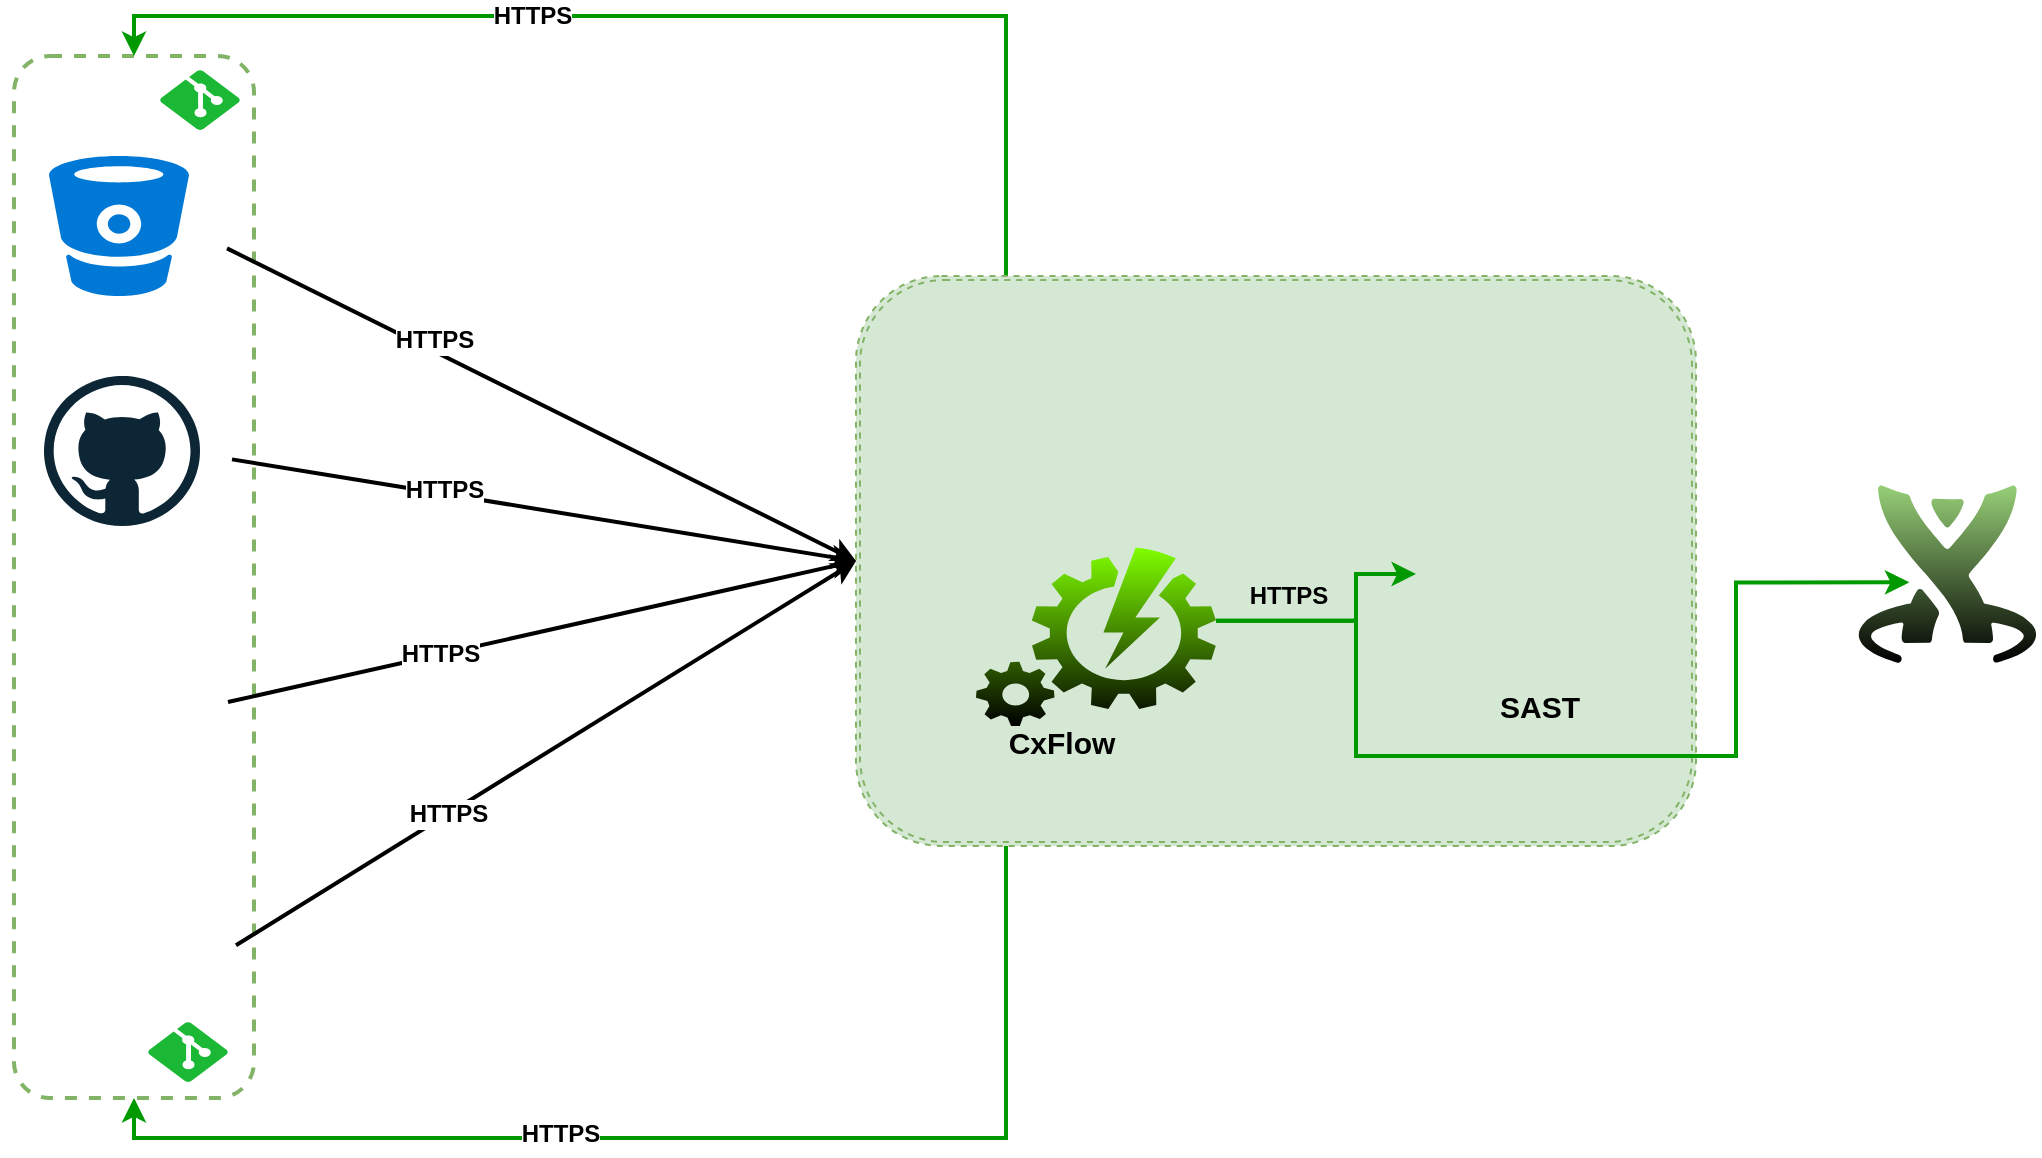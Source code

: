<mxfile version="12.1.8" pages="1"><diagram id="nS8JaFTZz7dJw2IIvju_" name="Page-1"><mxGraphModel dx="2042" dy="1766" grid="1" gridSize="10" guides="1" tooltips="1" connect="1" arrows="1" fold="1" page="1" pageScale="1" pageWidth="850" pageHeight="1100" math="0" shadow="0"><root><mxCell id="0"/><mxCell id="1" parent="0"/><mxCell id="2" value="" style="rounded=1;whiteSpace=wrap;html=1;fillColor=none;dashed=1;strokeColor=#82b366;strokeWidth=2;" parent="1" vertex="1"><mxGeometry x="-791" y="-20" width="120" height="521" as="geometry"/></mxCell><mxCell id="5" style="edgeStyle=orthogonalEdgeStyle;rounded=0;orthogonalLoop=1;jettySize=auto;html=1;entryX=0.5;entryY=1;entryDx=0;entryDy=0;strokeWidth=2;fillColor=#d5e8d4;strokeColor=#009900;" parent="1" source="9" target="2" edge="1"><mxGeometry relative="1" as="geometry"><Array as="points"><mxPoint x="-295" y="521"/><mxPoint x="-731" y="521"/></Array></mxGeometry></mxCell><mxCell id="6" value="&lt;b&gt;HTTPS&lt;/b&gt;" style="text;html=1;resizable=0;points=[];align=center;verticalAlign=middle;labelBackgroundColor=#ffffff;" parent="5" vertex="1" connectable="0"><mxGeometry x="0.132" y="-2" relative="1" as="geometry"><mxPoint x="-29" as="offset"/></mxGeometry></mxCell><mxCell id="7" style="edgeStyle=orthogonalEdgeStyle;rounded=0;orthogonalLoop=1;jettySize=auto;html=1;entryX=0.5;entryY=0;entryDx=0;entryDy=0;strokeColor=#009900;strokeWidth=2;" parent="1" source="9" target="2" edge="1"><mxGeometry relative="1" as="geometry"><Array as="points"><mxPoint x="-295" y="-40"/><mxPoint x="-731" y="-40"/></Array></mxGeometry></mxCell><mxCell id="8" value="HTTPS" style="text;html=1;resizable=0;points=[];align=center;verticalAlign=middle;labelBackgroundColor=#ffffff;fontStyle=1" parent="7" vertex="1" connectable="0"><mxGeometry x="0.253" y="2" relative="1" as="geometry"><mxPoint y="-2" as="offset"/></mxGeometry></mxCell><mxCell id="9" value="" style="shape=ext;double=1;rounded=1;whiteSpace=wrap;html=1;fillColor=#d5e8d4;dashed=1;strokeColor=#82b366;" parent="1" vertex="1"><mxGeometry x="-370" y="90" width="420" height="285" as="geometry"/></mxCell><mxCell id="10" value="" style="shadow=0;dashed=0;html=1;strokeColor=none;fillColor=#0079D6;labelPosition=center;verticalLabelPosition=bottom;verticalAlign=top;shape=mxgraph.azure.bitbucket_code_source;" parent="1" vertex="1"><mxGeometry x="-773.5" y="30" width="70" height="70" as="geometry"/></mxCell><mxCell id="11" value="" style="dashed=0;html=1;shape=mxgraph.weblogos.github;fillColor=#FFFFFF;" parent="1" vertex="1"><mxGeometry x="-776" y="140" width="78" height="75" as="geometry"/></mxCell><mxCell id="12" value="" style="shape=image;verticalLabelPosition=bottom;labelBackgroundColor=#ffffff;verticalAlign=top;aspect=fixed;imageAspect=0;image=https://png.icons8.com/color/540/gitlab.png;" parent="1" vertex="1"><mxGeometry x="-772.5" y="392" width="71" height="71" as="geometry"/></mxCell><mxCell id="13" style="rounded=0;html=1;entryX=0;entryY=0.5;jettySize=auto;orthogonalLoop=1;strokeWidth=2;" parent="1" source="15" target="9" edge="1"><mxGeometry relative="1" as="geometry"/></mxCell><mxCell id="14" value="&lt;b&gt;HTTPS&lt;/b&gt;" style="text;html=1;resizable=0;points=[];align=center;verticalAlign=middle;labelBackgroundColor=#ffffff;" parent="13" vertex="1" connectable="0"><mxGeometry x="-0.155" y="4" relative="1" as="geometry"><mxPoint x="-23" y="19" as="offset"/></mxGeometry></mxCell><mxCell id="15" value="" style="shape=image;verticalLabelPosition=bottom;labelBackgroundColor=#ffffff;verticalAlign=top;aspect=fixed;imageAspect=0;image=https://png.icons8.com/ios/540/webhook-filled.png;" parent="1" vertex="1"><mxGeometry x="-720" y="417" width="40" height="40" as="geometry"/></mxCell><mxCell id="16" style="edgeStyle=none;rounded=0;html=1;jettySize=auto;orthogonalLoop=1;strokeWidth=2;entryX=0;entryY=0.5;entryDx=0;entryDy=0;" parent="1" source="18" target="9" edge="1"><mxGeometry relative="1" as="geometry"/></mxCell><mxCell id="17" value="&lt;b&gt;HTTPS&lt;/b&gt;" style="text;html=1;resizable=0;points=[];align=center;verticalAlign=middle;labelBackgroundColor=#ffffff;" parent="16" vertex="1" connectable="0"><mxGeometry x="-0.356" relative="1" as="geometry"><mxPoint x="5" y="-1" as="offset"/></mxGeometry></mxCell><mxCell id="18" value="" style="shape=image;verticalLabelPosition=bottom;labelBackgroundColor=#ffffff;verticalAlign=top;aspect=fixed;imageAspect=0;image=https://png.icons8.com/ios/540/webhook-filled.png;" parent="1" vertex="1"><mxGeometry x="-721" y="159" width="39" height="39" as="geometry"/></mxCell><mxCell id="19" style="edgeStyle=none;rounded=0;html=1;entryX=0;entryY=0.5;jettySize=auto;orthogonalLoop=1;strokeWidth=2;" parent="1" source="21" target="9" edge="1"><mxGeometry relative="1" as="geometry"/></mxCell><mxCell id="20" value="&lt;b&gt;HTTPS&lt;/b&gt;" style="text;html=1;resizable=0;points=[];align=center;verticalAlign=middle;labelBackgroundColor=#ffffff;" parent="19" vertex="1" connectable="0"><mxGeometry x="-0.441" y="1" relative="1" as="geometry"><mxPoint x="15" y="3" as="offset"/></mxGeometry></mxCell><mxCell id="21" value="" style="shape=image;verticalLabelPosition=bottom;labelBackgroundColor=#ffffff;verticalAlign=top;aspect=fixed;imageAspect=0;image=https://png.icons8.com/ios/540/webhook-filled.png;" parent="1" vertex="1"><mxGeometry x="-723.5" y="47" width="39" height="39" as="geometry"/></mxCell><mxCell id="22" value="" style="dashed=0;html=1;shape=mxgraph.weblogos.confluence;fillColor=#97D077;strokeColor=none;rounded=0;glass=1;comic=0;labelBackgroundColor=none;fontFamily=Lucida Console;fontColor=#000000;align=center;gradientColor=#000000;" parent="1" vertex="1"><mxGeometry x="130" y="194.5" width="92" height="89" as="geometry"/></mxCell><mxCell id="23" value="&lt;b&gt;&lt;font style=&quot;font-size: 15px&quot;&gt;CxFlow&lt;br&gt;&lt;/font&gt;&lt;/b&gt;" style="text;html=1;strokeColor=none;fillColor=none;align=center;verticalAlign=middle;whiteSpace=wrap;rounded=0;dashed=1;" parent="1" vertex="1"><mxGeometry x="-360" y="312.5" width="186" height="20" as="geometry"/></mxCell><mxCell id="24" value="" style="group" parent="1" vertex="1" connectable="0"><mxGeometry x="-350" y="170" width="160" height="145" as="geometry"/></mxCell><mxCell id="25" value="" style="shape=image;verticalLabelPosition=bottom;labelBackgroundColor=#ffffff;verticalAlign=top;aspect=fixed;imageAspect=0;image=https://avatars0.githubusercontent.com/u/15811295?s=200&amp;v=4;" parent="24" vertex="1"><mxGeometry width="120.296" height="120.296" as="geometry"/></mxCell><mxCell id="26" value="" style="shadow=0;dashed=0;html=1;strokeColor=none;fillColor=#80FF00;labelPosition=center;verticalLabelPosition=bottom;verticalAlign=top;shape=mxgraph.azure.automation;rounded=0;glass=1;comic=0;labelBackgroundColor=none;fontFamily=Lucida Console;fontColor=#000000;align=center;gradientColor=#000000;" parent="24" vertex="1"><mxGeometry x="40" y="55.852" width="120" height="89.148" as="geometry"/></mxCell><mxCell id="27" value="" style="shape=image;verticalLabelPosition=bottom;labelBackgroundColor=#ffffff;verticalAlign=top;aspect=fixed;imageAspect=0;image=https://gsmulders.nl/wp-content/uploads/2018/08/vsts.png;" parent="1" vertex="1"><mxGeometry x="-797.5" y="270" width="121" height="64" as="geometry"/></mxCell><mxCell id="28" style="edgeStyle=none;rounded=0;orthogonalLoop=1;jettySize=auto;html=1;exitX=1;exitY=0.5;exitDx=0;exitDy=0;strokeWidth=2;entryX=0;entryY=0.5;entryDx=0;entryDy=0;" parent="1" source="30" target="9" edge="1"><mxGeometry relative="1" as="geometry"><mxPoint x="-420" y="260" as="targetPoint"/></mxGeometry></mxCell><mxCell id="29" value="HTTPS" style="text;html=1;resizable=0;points=[];align=center;verticalAlign=middle;labelBackgroundColor=#ffffff;fontStyle=1" parent="28" vertex="1" connectable="0"><mxGeometry x="-0.364" y="1" relative="1" as="geometry"><mxPoint x="6" y="-1" as="offset"/></mxGeometry></mxCell><mxCell id="30" value="" style="shape=image;verticalLabelPosition=bottom;labelBackgroundColor=#ffffff;verticalAlign=top;aspect=fixed;imageAspect=0;image=https://png.icons8.com/ios/540/webhook-filled.png;" parent="1" vertex="1"><mxGeometry x="-723" y="283.5" width="39" height="39" as="geometry"/></mxCell><mxCell id="31" value="" style="verticalLabelPosition=bottom;html=1;verticalAlign=top;align=center;strokeColor=none;fillColor=#1AB834;shape=mxgraph.azure.git_repository;dashed=1;dashPattern=1 2;" parent="1" vertex="1"><mxGeometry x="-718" y="-13" width="40" height="30" as="geometry"/></mxCell><mxCell id="32" value="" style="verticalLabelPosition=bottom;html=1;verticalAlign=top;align=center;strokeColor=none;fillColor=#1AB834;shape=mxgraph.azure.git_repository;dashed=1;dashPattern=1 2;" parent="1" vertex="1"><mxGeometry x="-724" y="463" width="40" height="30" as="geometry"/></mxCell><mxCell id="33" value="" style="group" parent="1" vertex="1" connectable="0"><mxGeometry x="-90" y="178.5" width="160" height="145" as="geometry"/></mxCell><mxCell id="34" value="" style="shape=image;verticalLabelPosition=bottom;labelBackgroundColor=#ffffff;verticalAlign=top;aspect=fixed;imageAspect=0;image=https://avatars0.githubusercontent.com/u/15811295?s=200&amp;v=4;" parent="33" vertex="1"><mxGeometry width="120.296" height="120.296" as="geometry"/></mxCell><mxCell id="36" value="&lt;b&gt;&lt;font style=&quot;font-size: 15px&quot;&gt;SAST&lt;br&gt;&lt;/font&gt;&lt;/b&gt;" style="text;html=1;strokeColor=none;fillColor=none;align=center;verticalAlign=middle;whiteSpace=wrap;rounded=0;dashed=1;" parent="33" vertex="1"><mxGeometry x="-31" y="116.5" width="186" height="20" as="geometry"/></mxCell><mxCell id="38" style="edgeStyle=orthogonalEdgeStyle;rounded=0;orthogonalLoop=1;jettySize=auto;html=1;exitX=1;exitY=0.41;exitDx=0;exitDy=0;exitPerimeter=0;fillColor=#d5e8d4;strokeColor=#009900;fontStyle=1;strokeWidth=2;" parent="1" source="26" target="34" edge="1"><mxGeometry relative="1" as="geometry"><Array as="points"><mxPoint x="-120" y="262"/><mxPoint x="-120" y="239"/></Array></mxGeometry></mxCell><mxCell id="39" value="HTTPS" style="text;html=1;resizable=0;points=[];align=center;verticalAlign=middle;labelBackgroundColor=none;fontStyle=1" parent="1" vertex="1" connectable="0"><mxGeometry x="-160.197" y="251.179" as="geometry"><mxPoint x="6" y="-1" as="offset"/></mxGeometry></mxCell><mxCell id="40" style="edgeStyle=orthogonalEdgeStyle;rounded=0;orthogonalLoop=1;jettySize=auto;html=1;entryX=0.29;entryY=0.547;entryDx=0;entryDy=0;entryPerimeter=0;exitX=1;exitY=0.41;exitDx=0;exitDy=0;exitPerimeter=0;fillColor=#d5e8d4;strokeColor=#009900;targetPerimeterSpacing=9;strokeWidth=2;" edge="1" parent="1" source="26" target="22"><mxGeometry relative="1" as="geometry"><Array as="points"><mxPoint x="-120" y="262"/><mxPoint x="-120" y="330"/><mxPoint x="70" y="330"/><mxPoint x="70" y="243"/></Array></mxGeometry></mxCell></root></mxGraphModel></diagram></mxfile>
